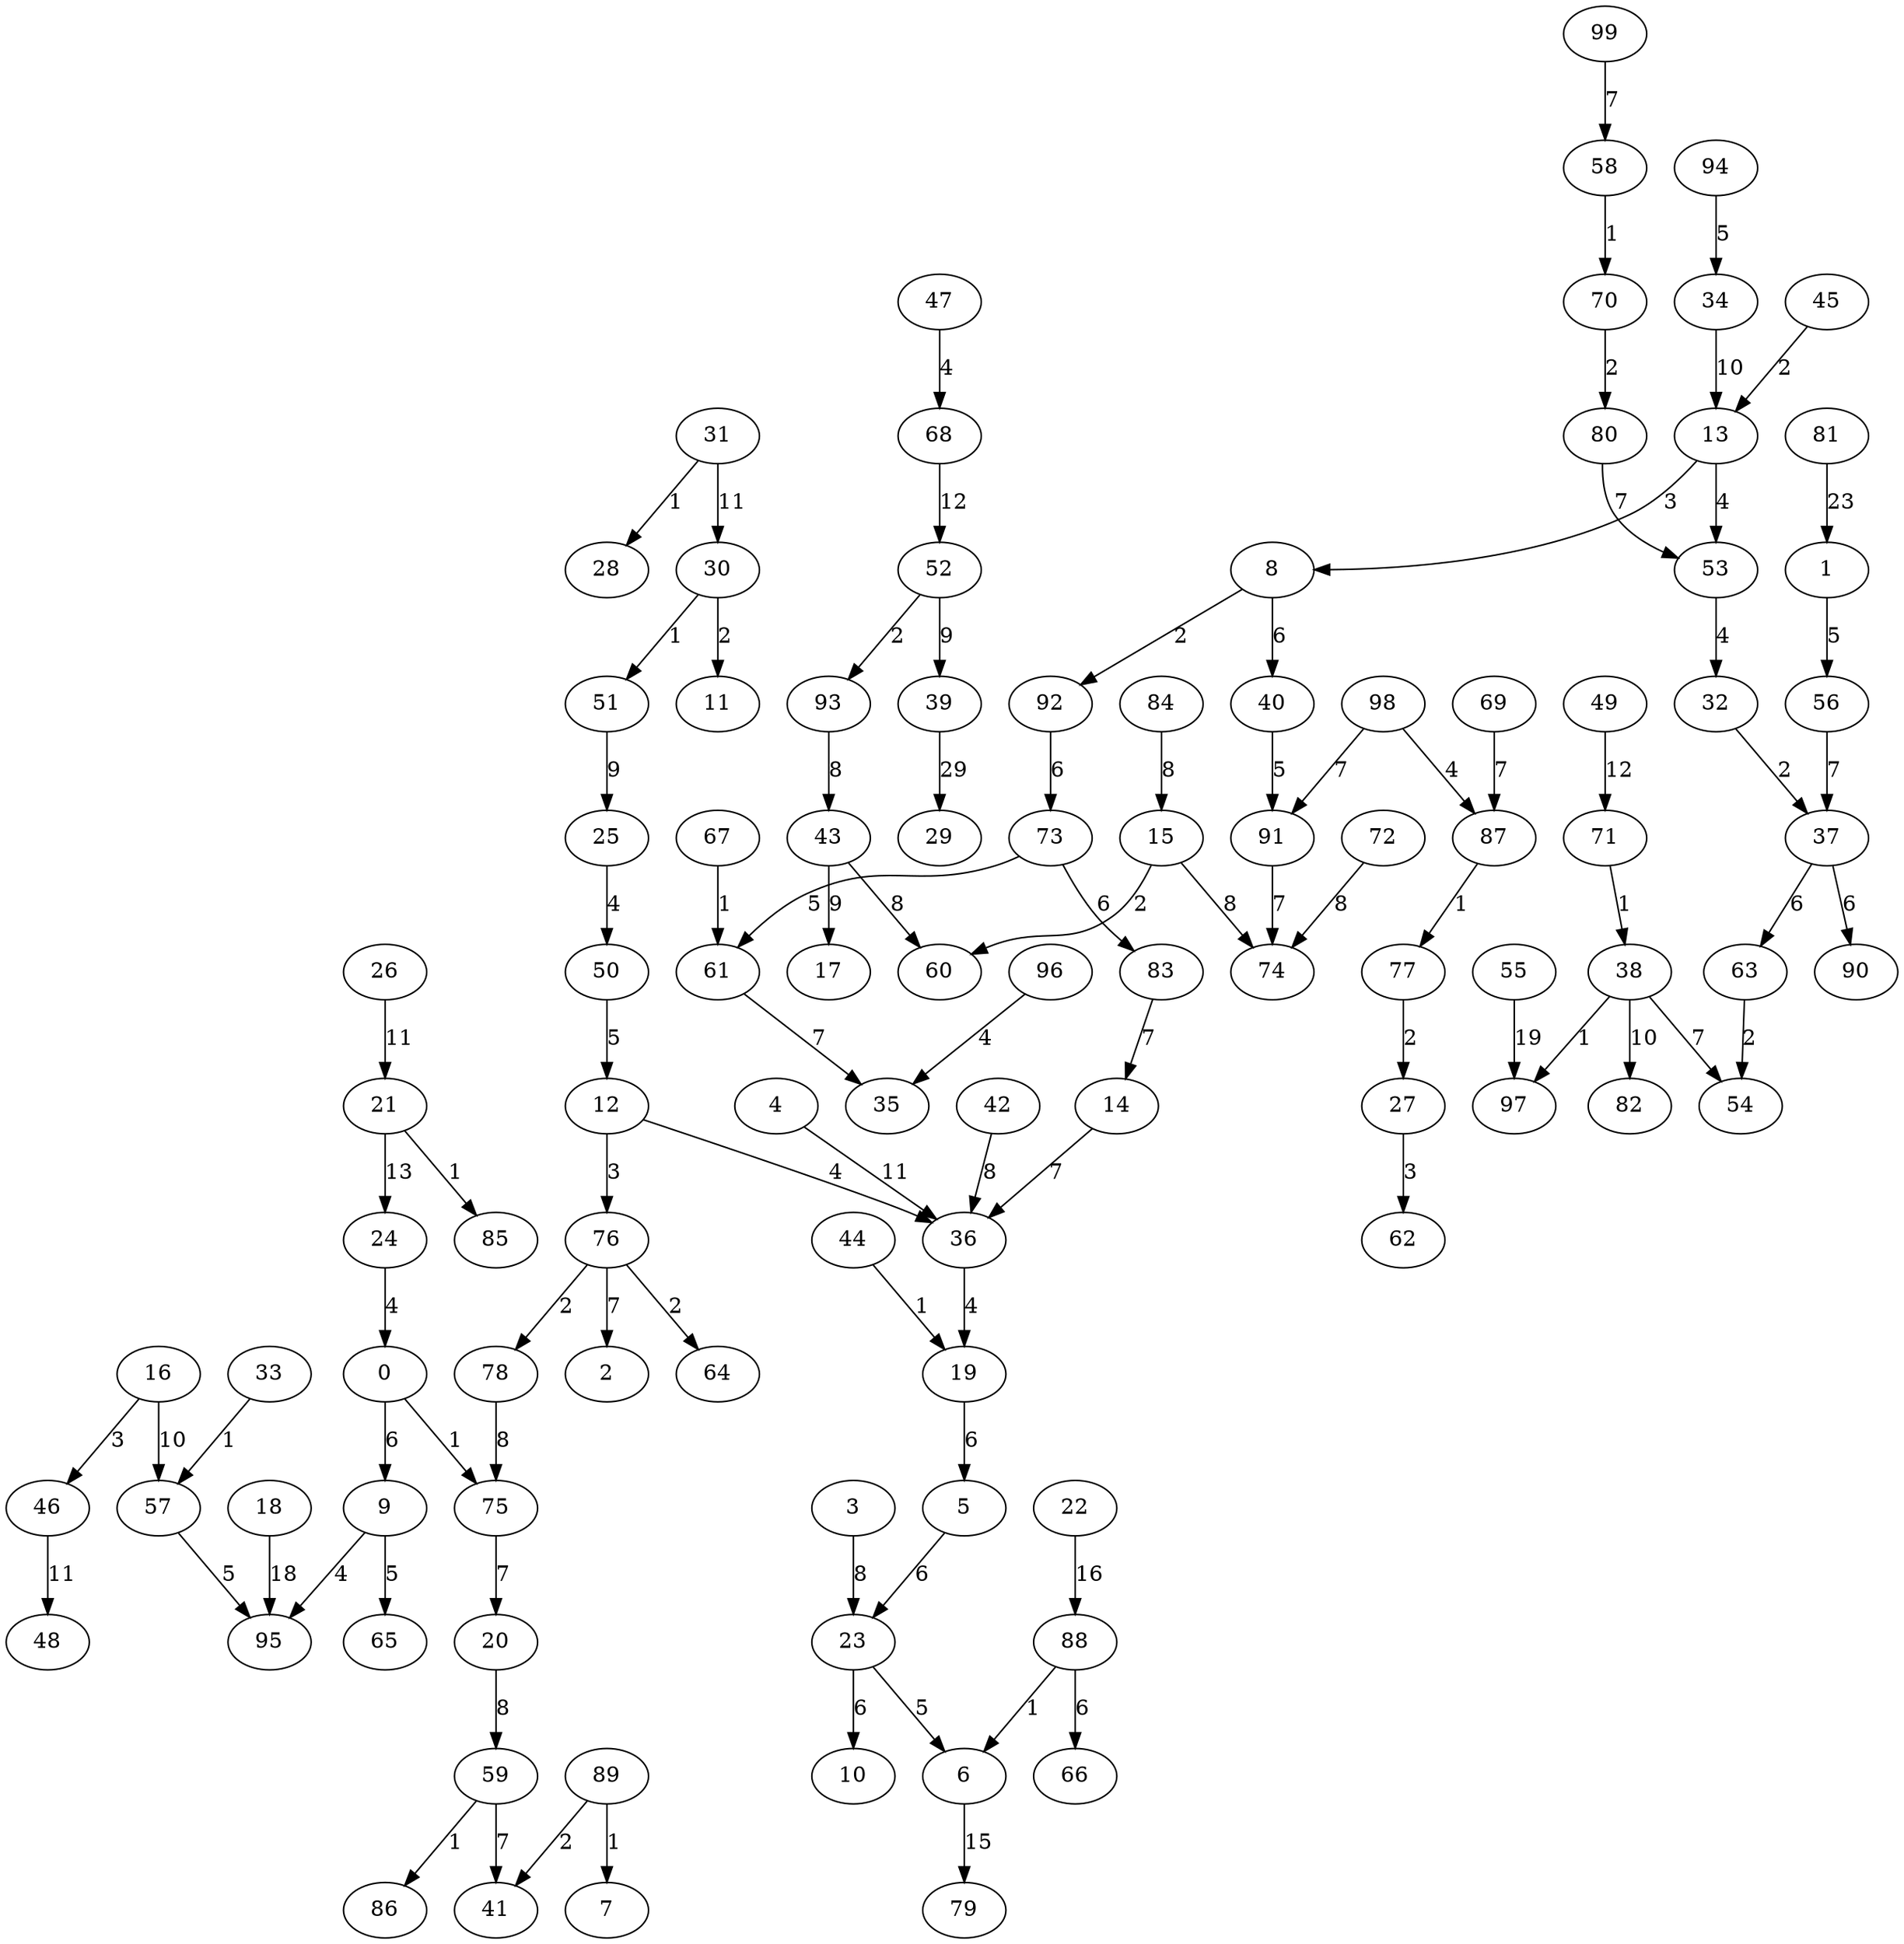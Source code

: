 digraph grafoErdosRenyi_n_100_m_500_KruskalD {
0;
1;
2;
3;
4;
5;
6;
7;
8;
9;
10;
11;
12;
13;
14;
15;
16;
17;
18;
19;
20;
21;
22;
23;
24;
25;
26;
27;
28;
29;
30;
31;
32;
33;
34;
35;
36;
37;
38;
39;
40;
41;
42;
43;
44;
45;
46;
47;
48;
49;
50;
51;
52;
53;
54;
55;
56;
57;
58;
59;
60;
61;
62;
63;
64;
65;
66;
67;
68;
69;
70;
71;
72;
73;
74;
75;
76;
77;
78;
79;
80;
81;
82;
83;
84;
85;
86;
87;
88;
89;
90;
91;
92;
93;
94;
95;
96;
97;
98;
99;
58 -> 70[label=1 weight=1];
71 -> 38[label=1 weight=1];
59 -> 86[label=1 weight=1];
38 -> 97[label=1 weight=1];
21 -> 85[label=1 weight=1];
31 -> 28[label=1 weight=1];
0 -> 75[label=1 weight=1];
44 -> 19[label=1 weight=1];
67 -> 61[label=1 weight=1];
88 -> 6[label=1 weight=1];
33 -> 57[label=1 weight=1];
89 -> 7[label=1 weight=1];
87 -> 77[label=1 weight=1];
30 -> 51[label=1 weight=1];
77 -> 27[label=2 weight=2];
63 -> 54[label=2 weight=2];
89 -> 41[label=2 weight=2];
15 -> 60[label=2 weight=2];
30 -> 11[label=2 weight=2];
70 -> 80[label=2 weight=2];
8 -> 92[label=2 weight=2];
32 -> 37[label=2 weight=2];
45 -> 13[label=2 weight=2];
76 -> 64[label=2 weight=2];
76 -> 78[label=2 weight=2];
52 -> 93[label=2 weight=2];
27 -> 62[label=3 weight=3];
13 -> 8[label=3 weight=3];
16 -> 46[label=3 weight=3];
12 -> 76[label=3 weight=3];
24 -> 0[label=4 weight=4];
47 -> 68[label=4 weight=4];
36 -> 19[label=4 weight=4];
98 -> 87[label=4 weight=4];
13 -> 53[label=4 weight=4];
9 -> 95[label=4 weight=4];
96 -> 35[label=4 weight=4];
53 -> 32[label=4 weight=4];
25 -> 50[label=4 weight=4];
12 -> 36[label=4 weight=4];
57 -> 95[label=5 weight=5];
1 -> 56[label=5 weight=5];
40 -> 91[label=5 weight=5];
9 -> 65[label=5 weight=5];
73 -> 61[label=5 weight=5];
94 -> 34[label=5 weight=5];
50 -> 12[label=5 weight=5];
23 -> 6[label=5 weight=5];
88 -> 66[label=6 weight=6];
37 -> 63[label=6 weight=6];
5 -> 23[label=6 weight=6];
8 -> 40[label=6 weight=6];
92 -> 73[label=6 weight=6];
73 -> 83[label=6 weight=6];
0 -> 9[label=6 weight=6];
37 -> 90[label=6 weight=6];
23 -> 10[label=6 weight=6];
19 -> 5[label=6 weight=6];
83 -> 14[label=7 weight=7];
76 -> 2[label=7 weight=7];
61 -> 35[label=7 weight=7];
38 -> 54[label=7 weight=7];
14 -> 36[label=7 weight=7];
80 -> 53[label=7 weight=7];
91 -> 74[label=7 weight=7];
56 -> 37[label=7 weight=7];
75 -> 20[label=7 weight=7];
69 -> 87[label=7 weight=7];
59 -> 41[label=7 weight=7];
99 -> 58[label=7 weight=7];
98 -> 91[label=7 weight=7];
84 -> 15[label=8 weight=8];
3 -> 23[label=8 weight=8];
42 -> 36[label=8 weight=8];
43 -> 60[label=8 weight=8];
20 -> 59[label=8 weight=8];
15 -> 74[label=8 weight=8];
93 -> 43[label=8 weight=8];
78 -> 75[label=8 weight=8];
72 -> 74[label=8 weight=8];
51 -> 25[label=9 weight=9];
43 -> 17[label=9 weight=9];
52 -> 39[label=9 weight=9];
34 -> 13[label=10 weight=10];
38 -> 82[label=10 weight=10];
16 -> 57[label=10 weight=10];
4 -> 36[label=11 weight=11];
31 -> 30[label=11 weight=11];
46 -> 48[label=11 weight=11];
26 -> 21[label=11 weight=11];
49 -> 71[label=12 weight=12];
68 -> 52[label=12 weight=12];
21 -> 24[label=13 weight=13];
6 -> 79[label=15 weight=15];
22 -> 88[label=16 weight=16];
18 -> 95[label=18 weight=18];
55 -> 97[label=19 weight=19];
81 -> 1[label=23 weight=23];
39 -> 29[label=29 weight=29];
}